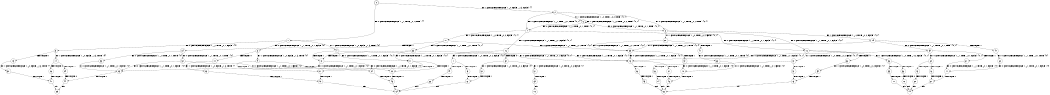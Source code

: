digraph BCG {
size = "7, 10.5";
center = TRUE;
node [shape = circle];
0 [peripheries = 2];
0 -> 1 [label = "EX !0 !ATOMIC_EXCH_BRANCH (1, +1, TRUE, +0, 1, TRUE) !{}"];
0 -> 2 [label = "EX !1 !ATOMIC_EXCH_BRANCH (1, +0, FALSE, +1, 3, FALSE) !{}"];
1 -> 3 [label = "EX !0 !ATOMIC_EXCH_BRANCH (1, +1, TRUE, +0, 1, FALSE) !{0}"];
1 -> 4 [label = "EX !1 !ATOMIC_EXCH_BRANCH (1, +0, FALSE, +1, 3, TRUE) !{0}"];
1 -> 5 [label = "EX !0 !ATOMIC_EXCH_BRANCH (1, +1, TRUE, +0, 1, FALSE) !{0}"];
2 -> 6 [label = "EX !1 !ATOMIC_EXCH_BRANCH (1, +0, TRUE, +0, 2, TRUE) !{0, 1}"];
2 -> 7 [label = "EX !0 !ATOMIC_EXCH_BRANCH (1, +1, TRUE, +0, 1, TRUE) !{0, 1}"];
2 -> 8 [label = "EX !0 !ATOMIC_EXCH_BRANCH (1, +1, TRUE, +0, 1, TRUE) !{0, 1}"];
3 -> 9 [label = "EX !1 !ATOMIC_EXCH_BRANCH (1, +0, FALSE, +1, 3, TRUE) !{0}"];
3 -> 10 [label = "TERMINATE !0"];
4 -> 11 [label = "EX !0 !ATOMIC_EXCH_BRANCH (1, +1, TRUE, +0, 1, FALSE) !{0, 1}"];
4 -> 12 [label = "TERMINATE !1"];
4 -> 13 [label = "EX !0 !ATOMIC_EXCH_BRANCH (1, +1, TRUE, +0, 1, FALSE) !{0, 1}"];
5 -> 14 [label = "EX !1 !ATOMIC_EXCH_BRANCH (1, +0, FALSE, +1, 3, TRUE) !{0}"];
5 -> 15 [label = "TERMINATE !0"];
6 -> 6 [label = "EX !1 !ATOMIC_EXCH_BRANCH (1, +0, TRUE, +0, 2, TRUE) !{0, 1}"];
6 -> 7 [label = "EX !0 !ATOMIC_EXCH_BRANCH (1, +1, TRUE, +0, 1, TRUE) !{0, 1}"];
6 -> 8 [label = "EX !0 !ATOMIC_EXCH_BRANCH (1, +1, TRUE, +0, 1, TRUE) !{0, 1}"];
7 -> 16 [label = "EX !0 !ATOMIC_EXCH_BRANCH (1, +1, TRUE, +0, 1, FALSE) !{0, 1}"];
7 -> 17 [label = "EX !1 !ATOMIC_EXCH_BRANCH (1, +0, TRUE, +0, 2, FALSE) !{0, 1}"];
7 -> 18 [label = "EX !0 !ATOMIC_EXCH_BRANCH (1, +1, TRUE, +0, 1, FALSE) !{0, 1}"];
8 -> 19 [label = "EX !1 !ATOMIC_EXCH_BRANCH (1, +0, TRUE, +0, 2, FALSE) !{0, 1}"];
8 -> 18 [label = "EX !0 !ATOMIC_EXCH_BRANCH (1, +1, TRUE, +0, 1, FALSE) !{0, 1}"];
8 -> 20 [label = "EX !1 !ATOMIC_EXCH_BRANCH (1, +0, TRUE, +0, 2, FALSE) !{0, 1}"];
9 -> 21 [label = "TERMINATE !0"];
9 -> 22 [label = "TERMINATE !1"];
10 -> 23 [label = "EX !1 !ATOMIC_EXCH_BRANCH (1, +0, FALSE, +1, 3, TRUE) !{}"];
11 -> 21 [label = "TERMINATE !0"];
11 -> 22 [label = "TERMINATE !1"];
12 -> 24 [label = "EX !0 !ATOMIC_EXCH_BRANCH (1, +1, TRUE, +0, 1, FALSE) !{0}"];
12 -> 25 [label = "EX !0 !ATOMIC_EXCH_BRANCH (1, +1, TRUE, +0, 1, FALSE) !{0}"];
13 -> 26 [label = "TERMINATE !0"];
13 -> 27 [label = "TERMINATE !1"];
14 -> 28 [label = "TERMINATE !0"];
14 -> 29 [label = "TERMINATE !1"];
15 -> 30 [label = "EX !1 !ATOMIC_EXCH_BRANCH (1, +0, FALSE, +1, 3, TRUE) !{}"];
16 -> 31 [label = "EX !1 !ATOMIC_EXCH_BRANCH (1, +0, TRUE, +0, 2, FALSE) !{0, 1}"];
16 -> 32 [label = "TERMINATE !0"];
17 -> 33 [label = "EX !0 !ATOMIC_EXCH_BRANCH (1, +1, TRUE, +0, 1, TRUE) !{0, 1}"];
17 -> 34 [label = "TERMINATE !1"];
17 -> 35 [label = "EX !0 !ATOMIC_EXCH_BRANCH (1, +1, TRUE, +0, 1, TRUE) !{0, 1}"];
18 -> 36 [label = "EX !1 !ATOMIC_EXCH_BRANCH (1, +0, TRUE, +0, 2, FALSE) !{0, 1}"];
18 -> 37 [label = "EX !1 !ATOMIC_EXCH_BRANCH (1, +0, TRUE, +0, 2, FALSE) !{0, 1}"];
18 -> 38 [label = "TERMINATE !0"];
19 -> 39 [label = "EX !0 !ATOMIC_EXCH_BRANCH (1, +1, TRUE, +0, 1, TRUE) !{0, 1}"];
19 -> 40 [label = "TERMINATE !1"];
19 -> 35 [label = "EX !0 !ATOMIC_EXCH_BRANCH (1, +1, TRUE, +0, 1, TRUE) !{0, 1}"];
20 -> 35 [label = "EX !0 !ATOMIC_EXCH_BRANCH (1, +1, TRUE, +0, 1, TRUE) !{0, 1}"];
20 -> 41 [label = "TERMINATE !1"];
21 -> 42 [label = "TERMINATE !1"];
22 -> 43 [label = "TERMINATE !0"];
23 -> 42 [label = "TERMINATE !1"];
24 -> 43 [label = "TERMINATE !0"];
25 -> 44 [label = "TERMINATE !0"];
26 -> 45 [label = "TERMINATE !1"];
27 -> 46 [label = "TERMINATE !0"];
28 -> 47 [label = "TERMINATE !1"];
29 -> 44 [label = "TERMINATE !0"];
30 -> 47 [label = "TERMINATE !1"];
31 -> 48 [label = "TERMINATE !0"];
31 -> 49 [label = "TERMINATE !1"];
32 -> 50 [label = "EX !1 !ATOMIC_EXCH_BRANCH (1, +0, TRUE, +0, 2, FALSE) !{1}"];
32 -> 51 [label = "EX !1 !ATOMIC_EXCH_BRANCH (1, +0, TRUE, +0, 2, FALSE) !{1}"];
33 -> 11 [label = "EX !0 !ATOMIC_EXCH_BRANCH (1, +1, TRUE, +0, 1, FALSE) !{0, 1}"];
33 -> 12 [label = "TERMINATE !1"];
33 -> 13 [label = "EX !0 !ATOMIC_EXCH_BRANCH (1, +1, TRUE, +0, 1, FALSE) !{0, 1}"];
34 -> 52 [label = "EX !0 !ATOMIC_EXCH_BRANCH (1, +1, TRUE, +0, 1, TRUE) !{0}"];
34 -> 53 [label = "EX !0 !ATOMIC_EXCH_BRANCH (1, +1, TRUE, +0, 1, TRUE) !{0}"];
35 -> 13 [label = "EX !0 !ATOMIC_EXCH_BRANCH (1, +1, TRUE, +0, 1, FALSE) !{0, 1}"];
35 -> 54 [label = "TERMINATE !1"];
36 -> 55 [label = "TERMINATE !0"];
36 -> 56 [label = "TERMINATE !1"];
37 -> 57 [label = "TERMINATE !0"];
37 -> 58 [label = "TERMINATE !1"];
38 -> 59 [label = "EX !1 !ATOMIC_EXCH_BRANCH (1, +0, TRUE, +0, 2, FALSE) !{1}"];
39 -> 60 [label = "EX !0 !ATOMIC_EXCH_BRANCH (1, +1, TRUE, +0, 1, FALSE) !{0, 1}"];
39 -> 61 [label = "TERMINATE !1"];
39 -> 13 [label = "EX !0 !ATOMIC_EXCH_BRANCH (1, +1, TRUE, +0, 1, FALSE) !{0, 1}"];
40 -> 62 [label = "EX !0 !ATOMIC_EXCH_BRANCH (1, +1, TRUE, +0, 1, TRUE) !{0}"];
41 -> 63 [label = "EX !0 !ATOMIC_EXCH_BRANCH (1, +1, TRUE, +0, 1, TRUE) !{0}"];
42 -> 64 [label = "exit"];
43 -> 64 [label = "exit"];
44 -> 65 [label = "exit"];
45 -> 66 [label = "exit"];
46 -> 66 [label = "exit"];
47 -> 65 [label = "exit"];
48 -> 67 [label = "TERMINATE !1"];
49 -> 68 [label = "TERMINATE !0"];
50 -> 67 [label = "TERMINATE !1"];
51 -> 69 [label = "TERMINATE !1"];
52 -> 24 [label = "EX !0 !ATOMIC_EXCH_BRANCH (1, +1, TRUE, +0, 1, FALSE) !{0}"];
52 -> 25 [label = "EX !0 !ATOMIC_EXCH_BRANCH (1, +1, TRUE, +0, 1, FALSE) !{0}"];
53 -> 25 [label = "EX !0 !ATOMIC_EXCH_BRANCH (1, +1, TRUE, +0, 1, FALSE) !{0}"];
54 -> 70 [label = "EX !0 !ATOMIC_EXCH_BRANCH (1, +1, TRUE, +0, 1, FALSE) !{0}"];
55 -> 71 [label = "TERMINATE !1"];
56 -> 72 [label = "TERMINATE !0"];
57 -> 73 [label = "TERMINATE !1"];
58 -> 74 [label = "TERMINATE !0"];
59 -> 73 [label = "TERMINATE !1"];
60 -> 75 [label = "TERMINATE !0"];
60 -> 76 [label = "TERMINATE !1"];
61 -> 77 [label = "EX !0 !ATOMIC_EXCH_BRANCH (1, +1, TRUE, +0, 1, FALSE) !{0}"];
62 -> 77 [label = "EX !0 !ATOMIC_EXCH_BRANCH (1, +1, TRUE, +0, 1, FALSE) !{0}"];
63 -> 70 [label = "EX !0 !ATOMIC_EXCH_BRANCH (1, +1, TRUE, +0, 1, FALSE) !{0}"];
67 -> 64 [label = "exit"];
68 -> 64 [label = "exit"];
69 -> 78 [label = "exit"];
70 -> 46 [label = "TERMINATE !0"];
71 -> 79 [label = "exit"];
72 -> 79 [label = "exit"];
73 -> 66 [label = "exit"];
74 -> 66 [label = "exit"];
75 -> 80 [label = "TERMINATE !1"];
76 -> 81 [label = "TERMINATE !0"];
77 -> 81 [label = "TERMINATE !0"];
80 -> 79 [label = "exit"];
81 -> 79 [label = "exit"];
}
